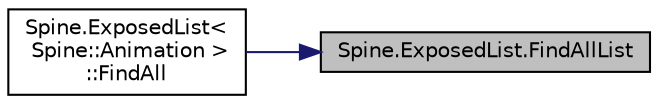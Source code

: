 digraph "Spine.ExposedList.FindAllList"
{
 // LATEX_PDF_SIZE
  edge [fontname="Helvetica",fontsize="10",labelfontname="Helvetica",labelfontsize="10"];
  node [fontname="Helvetica",fontsize="10",shape=record];
  rankdir="RL";
  Node1 [label="Spine.ExposedList.FindAllList",height=0.2,width=0.4,color="black", fillcolor="grey75", style="filled", fontcolor="black",tooltip=" "];
  Node1 -> Node2 [dir="back",color="midnightblue",fontsize="10",style="solid",fontname="Helvetica"];
  Node2 [label="Spine.ExposedList\<\l Spine::Animation \>\l::FindAll",height=0.2,width=0.4,color="black", fillcolor="white", style="filled",URL="$class_spine_1_1_exposed_list.html#ad9652830dd8fc7223ef6e87a7ed58eeb",tooltip=" "];
}
